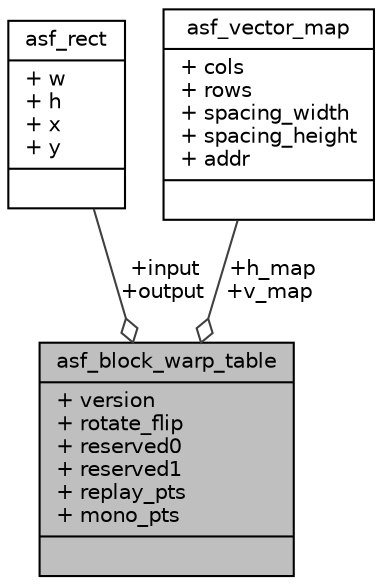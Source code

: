 digraph "asf_block_warp_table"
{
 // INTERACTIVE_SVG=YES
 // LATEX_PDF_SIZE
  bgcolor="transparent";
  edge [fontname="Helvetica",fontsize="10",labelfontname="Helvetica",labelfontsize="10"];
  node [fontname="Helvetica",fontsize="10",shape=record];
  Node1 [label="{asf_block_warp_table\n|+ version\l+ rotate_flip\l+ reserved0\l+ reserved1\l+ replay_pts\l+ mono_pts\l|}",height=0.2,width=0.4,color="black", fillcolor="grey75", style="filled", fontcolor="black",tooltip=" "];
  Node2 -> Node1 [color="grey25",fontsize="10",style="solid",label=" +input\n+output" ,arrowhead="odiamond",fontname="Helvetica"];
  Node2 [label="{asf_rect\n|+ w\l+ h\l+ x\l+ y\l|}",height=0.2,width=0.4,color="black",URL="$d8/dcd/structasf__rect.html",tooltip=" "];
  Node3 -> Node1 [color="grey25",fontsize="10",style="solid",label=" +h_map\n+v_map" ,arrowhead="odiamond",fontname="Helvetica"];
  Node3 [label="{asf_vector_map\n|+ cols\l+ rows\l+ spacing_width\l+ spacing_height\l+ addr\l|}",height=0.2,width=0.4,color="black",URL="$d0/db6/structasf__vector__map.html",tooltip=" "];
}
